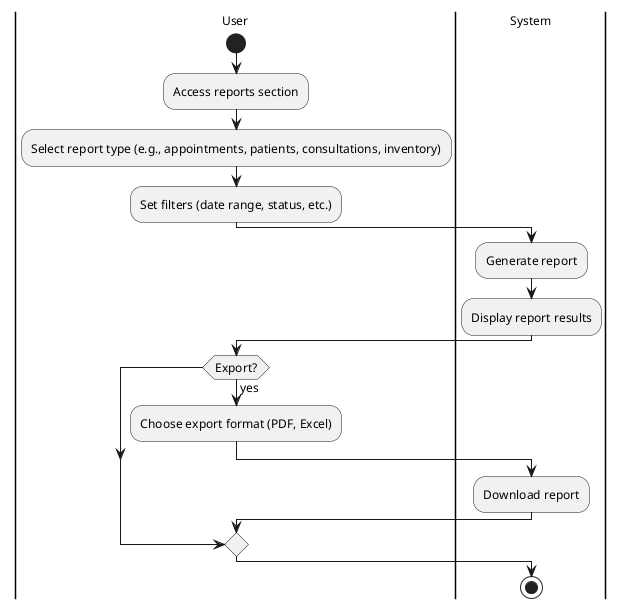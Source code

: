 @startuml Generate Reports Activity Diagram

skinparam defaultFontName "Times New Roman"
skinparam defaultFontSize 12

|User|

start

:Access reports section;

:Select report type (e.g., appointments, patients, consultations, inventory);

:Set filters (date range, status, etc.);

|System|

:Generate report;

:Display report results;

|User|

if (Export?) then (yes)

  :Choose export format (PDF, Excel);

  |System|

  :Download report;

endif

stop

@enduml
